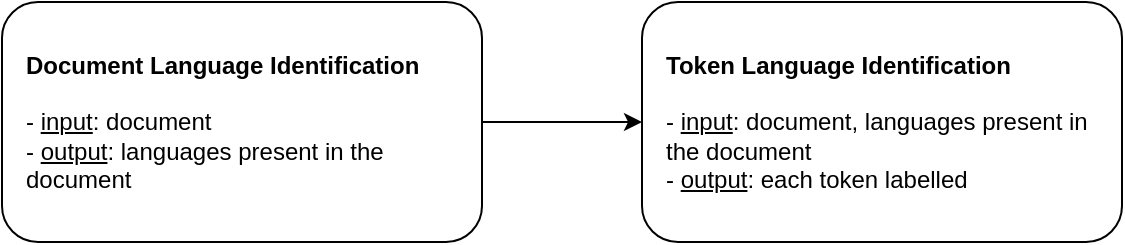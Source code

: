 <mxfile version="13.6.5">
    <diagram id="6hGFLwfOUW9BJ-s0fimq" name="Page-1">
        <mxGraphModel dx="1105" dy="800" grid="1" gridSize="10" guides="1" tooltips="1" connect="1" arrows="1" fold="1" page="1" pageScale="1" pageWidth="827" pageHeight="1169" math="0" shadow="0">
            <root>
                <mxCell id="0"/>
                <mxCell id="1" parent="0"/>
                <mxCell id="4" style="edgeStyle=orthogonalEdgeStyle;rounded=0;orthogonalLoop=1;jettySize=auto;html=1;" edge="1" parent="1" source="2" target="3">
                    <mxGeometry relative="1" as="geometry"/>
                </mxCell>
                <mxCell id="2" value="&lt;div&gt;&lt;span&gt;&lt;b&gt;Document Language Identification&lt;/b&gt;&lt;/span&gt;&lt;/div&gt;&lt;div&gt;&lt;br&gt;&lt;/div&gt;&lt;div&gt;- &lt;u&gt;input&lt;/u&gt;: document&lt;/div&gt;&lt;div&gt;- &lt;u&gt;output&lt;/u&gt;: languages present in the document&lt;/div&gt;" style="rounded=1;whiteSpace=wrap;html=1;align=left;verticalAlign=middle;spacingLeft=10;" parent="1" vertex="1">
                    <mxGeometry x="120" y="320" width="240" height="120" as="geometry"/>
                </mxCell>
                <mxCell id="3" value="&lt;b&gt;Token Language Identification&lt;/b&gt;&lt;br&gt;&lt;br&gt;- &lt;u&gt;input&lt;/u&gt;: document, languages present in the document&lt;br&gt;- &lt;u&gt;output&lt;/u&gt;: each token labelled" style="rounded=1;whiteSpace=wrap;html=1;align=left;spacingLeft=10;" parent="1" vertex="1">
                    <mxGeometry x="440" y="320" width="240" height="120" as="geometry"/>
                </mxCell>
            </root>
        </mxGraphModel>
    </diagram>
</mxfile>